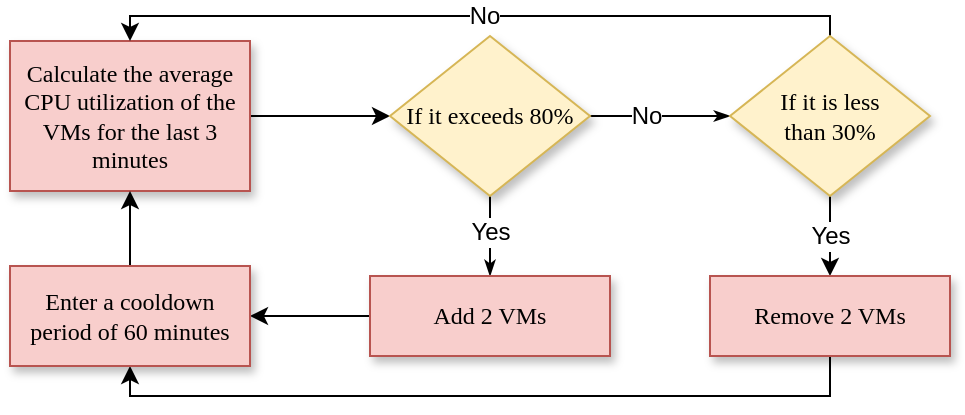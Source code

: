 <mxfile version="14.9.3" type="device"><diagram name="Page-1" id="edf60f1a-56cd-e834-aa8a-f176f3a09ee4"><mxGraphModel dx="630" dy="300" grid="1" gridSize="10" guides="1" tooltips="1" connect="1" arrows="1" fold="1" page="1" pageScale="1" pageWidth="1100" pageHeight="850" background="none" math="0" shadow="0"><root><mxCell id="0"/><mxCell id="1" parent="0"/><mxCell id="7GQEZGBGNUvKIiBMPDxb-1" style="edgeStyle=orthogonalEdgeStyle;rounded=0;orthogonalLoop=1;jettySize=auto;html=1;" parent="1" source="60e70716793133e9-13" target="60e70716793133e9-14" edge="1"><mxGeometry relative="1" as="geometry"/></mxCell><mxCell id="60e70716793133e9-13" value="&lt;font style=&quot;font-size: 12px&quot;&gt;Calculate the average CPU utilization of the VMs for the last 3 minutes&lt;/font&gt;" style="whiteSpace=wrap;html=1;rounded=0;shadow=1;labelBackgroundColor=none;strokeWidth=1;fontFamily=Verdana;fontSize=8;align=center;fillColor=#f8cecc;strokeColor=#b85450;" parent="1" vertex="1"><mxGeometry x="90" y="432.5" width="120" height="75" as="geometry"/></mxCell><mxCell id="60e70716793133e9-43" value="" style="edgeStyle=orthogonalEdgeStyle;rounded=0;html=1;labelBackgroundColor=none;startSize=5;endArrow=classicThin;endFill=1;endSize=5;jettySize=auto;orthogonalLoop=1;strokeWidth=1;fontFamily=Verdana;fontSize=8" parent="1" source="60e70716793133e9-14" target="7GQEZGBGNUvKIiBMPDxb-2" edge="1"><mxGeometry x="-0.667" y="10" relative="1" as="geometry"><mxPoint as="offset"/><mxPoint x="450" y="470.0" as="targetPoint"/></mxGeometry></mxCell><mxCell id="7GQEZGBGNUvKIiBMPDxb-8" value="No" style="edgeLabel;html=1;align=center;verticalAlign=middle;resizable=0;points=[];fontSize=12;" parent="60e70716793133e9-43" vertex="1" connectable="0"><mxGeometry x="-0.219" relative="1" as="geometry"><mxPoint as="offset"/></mxGeometry></mxCell><mxCell id="60e70716793133e9-44" value="" style="edgeStyle=orthogonalEdgeStyle;rounded=0;html=1;labelBackgroundColor=none;startSize=5;endArrow=classicThin;endFill=1;endSize=5;jettySize=auto;orthogonalLoop=1;strokeWidth=1;fontFamily=Verdana;fontSize=8" parent="1" source="60e70716793133e9-14" target="60e70716793133e9-16" edge="1"><mxGeometry x="-0.5" y="-10" relative="1" as="geometry"><mxPoint as="offset"/></mxGeometry></mxCell><mxCell id="7GQEZGBGNUvKIiBMPDxb-9" value="Yes" style="edgeLabel;html=1;align=center;verticalAlign=middle;resizable=0;points=[];fontSize=12;" parent="60e70716793133e9-44" vertex="1" connectable="0"><mxGeometry x="-0.117" y="-1" relative="1" as="geometry"><mxPoint x="1" as="offset"/></mxGeometry></mxCell><mxCell id="60e70716793133e9-14" value="&lt;font style=&quot;font-size: 12px&quot;&gt;If it exceeds 80%&lt;/font&gt;" style="rhombus;whiteSpace=wrap;html=1;rounded=0;shadow=1;labelBackgroundColor=none;strokeWidth=1;fontFamily=Verdana;fontSize=8;align=center;fillColor=#fff2cc;strokeColor=#d6b656;" parent="1" vertex="1"><mxGeometry x="280" y="430" width="100" height="80" as="geometry"/></mxCell><mxCell id="7GQEZGBGNUvKIiBMPDxb-12" style="edgeStyle=orthogonalEdgeStyle;rounded=0;orthogonalLoop=1;jettySize=auto;html=1;" parent="1" source="60e70716793133e9-16" target="7GQEZGBGNUvKIiBMPDxb-10" edge="1"><mxGeometry relative="1" as="geometry"><Array as="points"><mxPoint x="240" y="570"/><mxPoint x="240" y="570"/></Array></mxGeometry></mxCell><mxCell id="60e70716793133e9-16" value="&lt;font style=&quot;font-size: 12px&quot;&gt;Add 2 VMs&lt;/font&gt;" style="whiteSpace=wrap;html=1;rounded=0;shadow=1;labelBackgroundColor=none;strokeWidth=1;fontFamily=Verdana;fontSize=8;align=center;fillColor=#f8cecc;strokeColor=#b85450;" parent="1" vertex="1"><mxGeometry x="270" y="550" width="120" height="40" as="geometry"/></mxCell><mxCell id="7GQEZGBGNUvKIiBMPDxb-4" style="edgeStyle=orthogonalEdgeStyle;rounded=0;orthogonalLoop=1;jettySize=auto;html=1;" parent="1" source="7GQEZGBGNUvKIiBMPDxb-2" target="7GQEZGBGNUvKIiBMPDxb-3" edge="1"><mxGeometry relative="1" as="geometry"/></mxCell><mxCell id="7GQEZGBGNUvKIiBMPDxb-5" value="Yes" style="edgeLabel;html=1;align=center;verticalAlign=middle;resizable=0;points=[];fontSize=12;" parent="7GQEZGBGNUvKIiBMPDxb-4" vertex="1" connectable="0"><mxGeometry x="-0.18" y="1" relative="1" as="geometry"><mxPoint x="-1" y="3" as="offset"/></mxGeometry></mxCell><mxCell id="7GQEZGBGNUvKIiBMPDxb-16" style="edgeStyle=orthogonalEdgeStyle;rounded=0;orthogonalLoop=1;jettySize=auto;html=1;" parent="1" source="7GQEZGBGNUvKIiBMPDxb-2" target="60e70716793133e9-13" edge="1"><mxGeometry relative="1" as="geometry"><Array as="points"><mxPoint x="500" y="420"/><mxPoint x="150" y="420"/></Array></mxGeometry></mxCell><mxCell id="7GQEZGBGNUvKIiBMPDxb-17" value="&lt;font style=&quot;font-size: 12px&quot;&gt;No&lt;/font&gt;" style="edgeLabel;html=1;align=center;verticalAlign=middle;resizable=0;points=[];" parent="7GQEZGBGNUvKIiBMPDxb-16" vertex="1" connectable="0"><mxGeometry x="-0.358" relative="1" as="geometry"><mxPoint x="-64" as="offset"/></mxGeometry></mxCell><mxCell id="7GQEZGBGNUvKIiBMPDxb-2" value="&lt;font style=&quot;font-size: 12px&quot;&gt;If it is less &lt;br&gt;than 30%&lt;/font&gt;" style="rhombus;whiteSpace=wrap;html=1;rounded=0;shadow=1;labelBackgroundColor=none;strokeWidth=1;fontFamily=Verdana;fontSize=8;align=center;fillColor=#fff2cc;strokeColor=#d6b656;" parent="1" vertex="1"><mxGeometry x="450" y="430" width="100" height="80" as="geometry"/></mxCell><mxCell id="7GQEZGBGNUvKIiBMPDxb-11" style="edgeStyle=orthogonalEdgeStyle;rounded=0;orthogonalLoop=1;jettySize=auto;html=1;" parent="1" source="7GQEZGBGNUvKIiBMPDxb-3" target="7GQEZGBGNUvKIiBMPDxb-10" edge="1"><mxGeometry relative="1" as="geometry"><Array as="points"><mxPoint x="320" y="610"/><mxPoint x="320" y="610"/></Array></mxGeometry></mxCell><mxCell id="7GQEZGBGNUvKIiBMPDxb-3" value="&lt;font style=&quot;font-size: 12px&quot;&gt;Remove 2 VMs&lt;/font&gt;" style="whiteSpace=wrap;html=1;rounded=0;shadow=1;labelBackgroundColor=none;strokeWidth=1;fontFamily=Verdana;fontSize=8;align=center;fillColor=#f8cecc;strokeColor=#b85450;" parent="1" vertex="1"><mxGeometry x="440" y="550" width="120" height="40" as="geometry"/></mxCell><mxCell id="7GQEZGBGNUvKIiBMPDxb-13" style="edgeStyle=orthogonalEdgeStyle;rounded=0;orthogonalLoop=1;jettySize=auto;html=1;" parent="1" source="7GQEZGBGNUvKIiBMPDxb-10" target="60e70716793133e9-13" edge="1"><mxGeometry relative="1" as="geometry"/></mxCell><mxCell id="7GQEZGBGNUvKIiBMPDxb-10" value="&lt;font style=&quot;font-size: 12px&quot;&gt;Enter a cooldown period of 60 minutes&lt;/font&gt;" style="whiteSpace=wrap;html=1;rounded=0;shadow=1;labelBackgroundColor=none;strokeWidth=1;fontFamily=Verdana;fontSize=8;align=center;fillColor=#f8cecc;strokeColor=#b85450;" parent="1" vertex="1"><mxGeometry x="90" y="545" width="120" height="50" as="geometry"/></mxCell></root></mxGraphModel></diagram></mxfile>